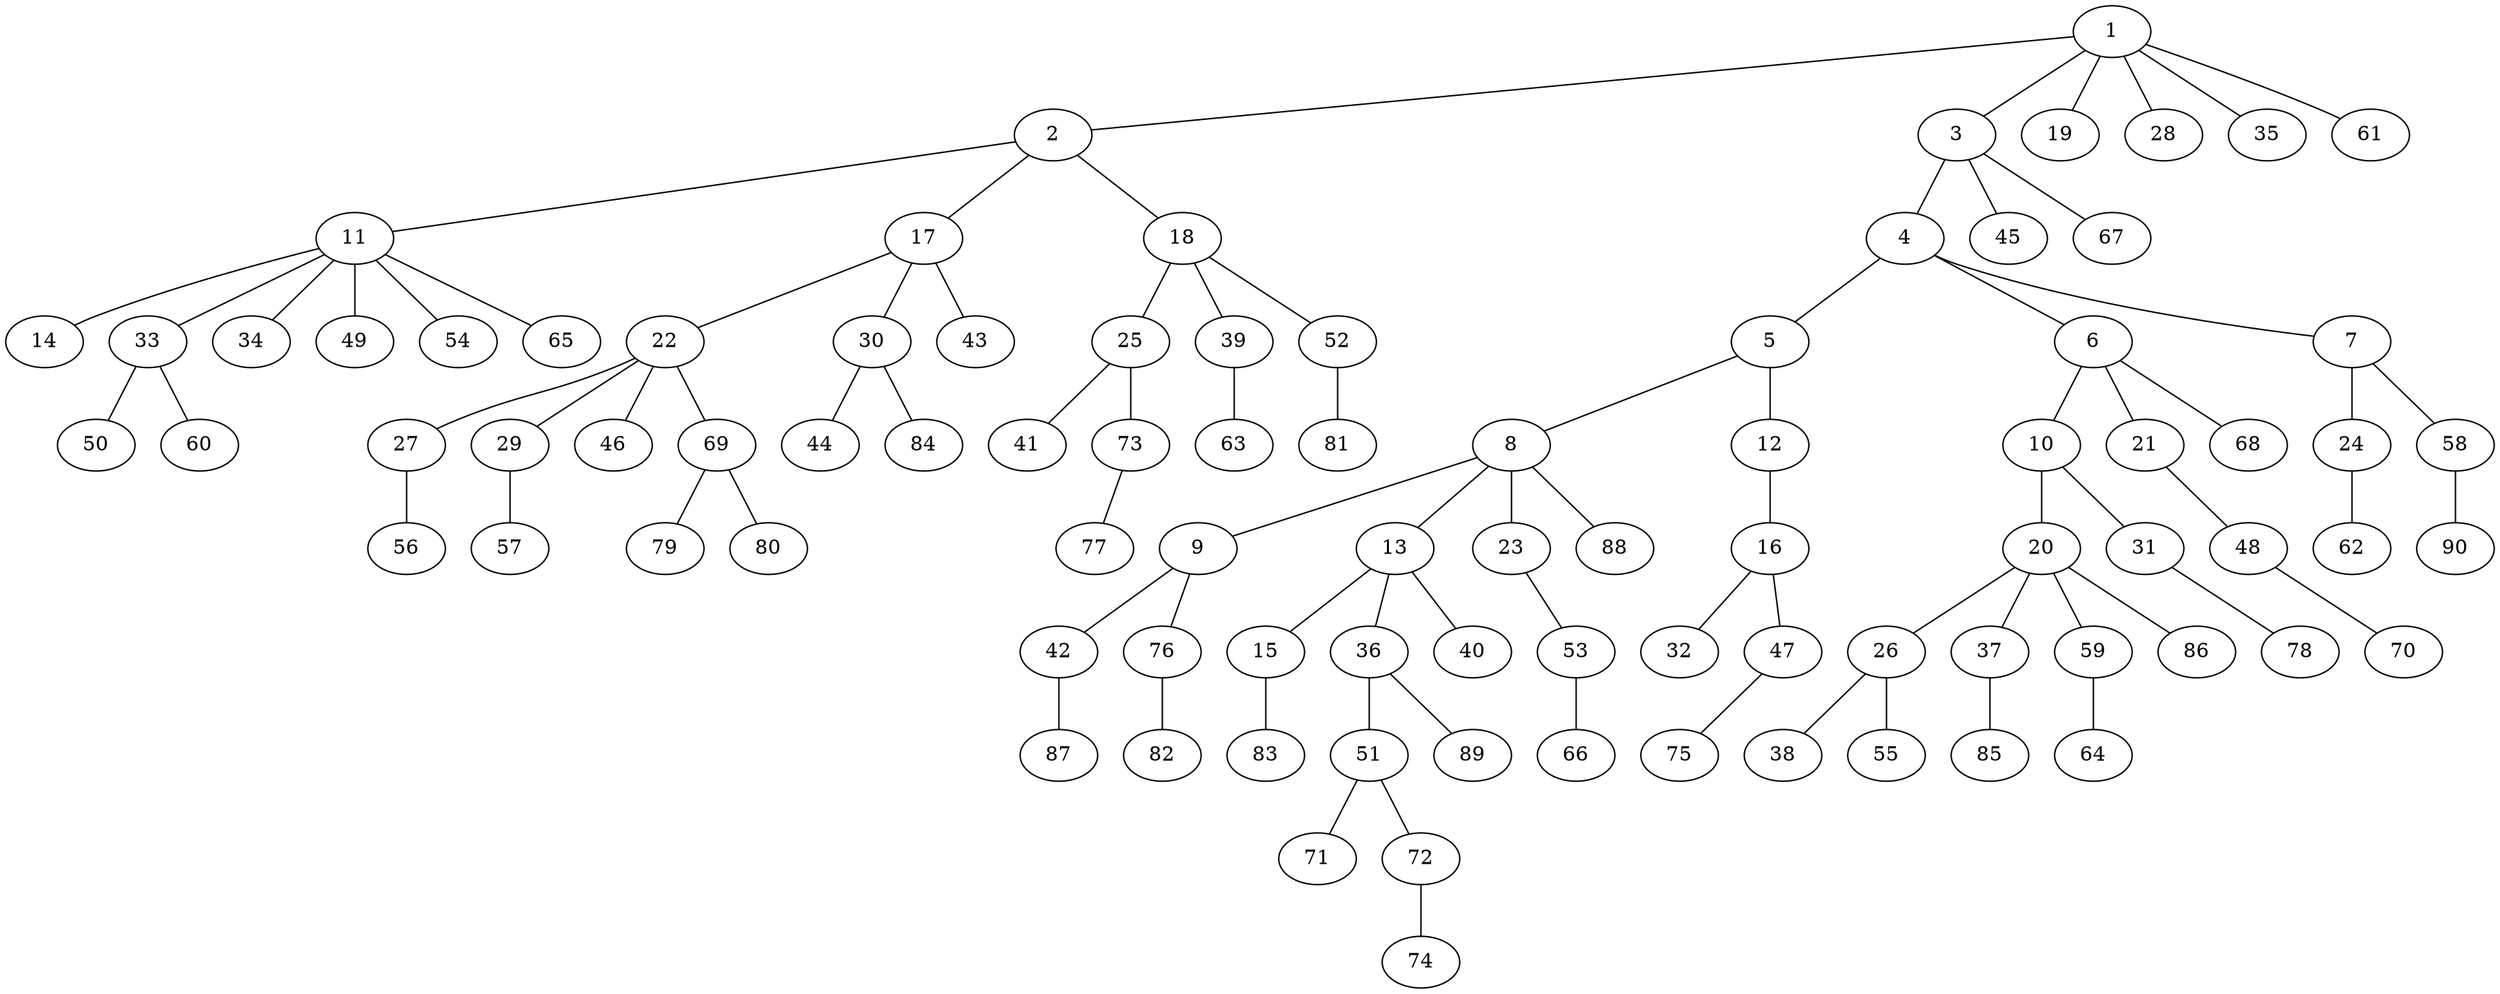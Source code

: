 graph graphname {1--2
1--3
1--19
1--28
1--35
1--61
2--11
2--17
2--18
3--4
3--45
3--67
4--5
4--6
4--7
5--8
5--12
6--10
6--21
6--68
7--24
7--58
8--9
8--13
8--23
8--88
9--42
9--76
10--20
10--31
11--14
11--33
11--34
11--49
11--54
11--65
12--16
13--15
13--36
13--40
15--83
16--32
16--47
17--22
17--30
17--43
18--25
18--39
18--52
20--26
20--37
20--59
20--86
21--48
22--27
22--29
22--46
22--69
23--53
24--62
25--41
25--73
26--38
26--55
27--56
29--57
30--44
30--84
31--78
33--50
33--60
36--51
36--89
37--85
39--63
42--87
47--75
48--70
51--71
51--72
52--81
53--66
58--90
59--64
69--79
69--80
72--74
73--77
76--82
}